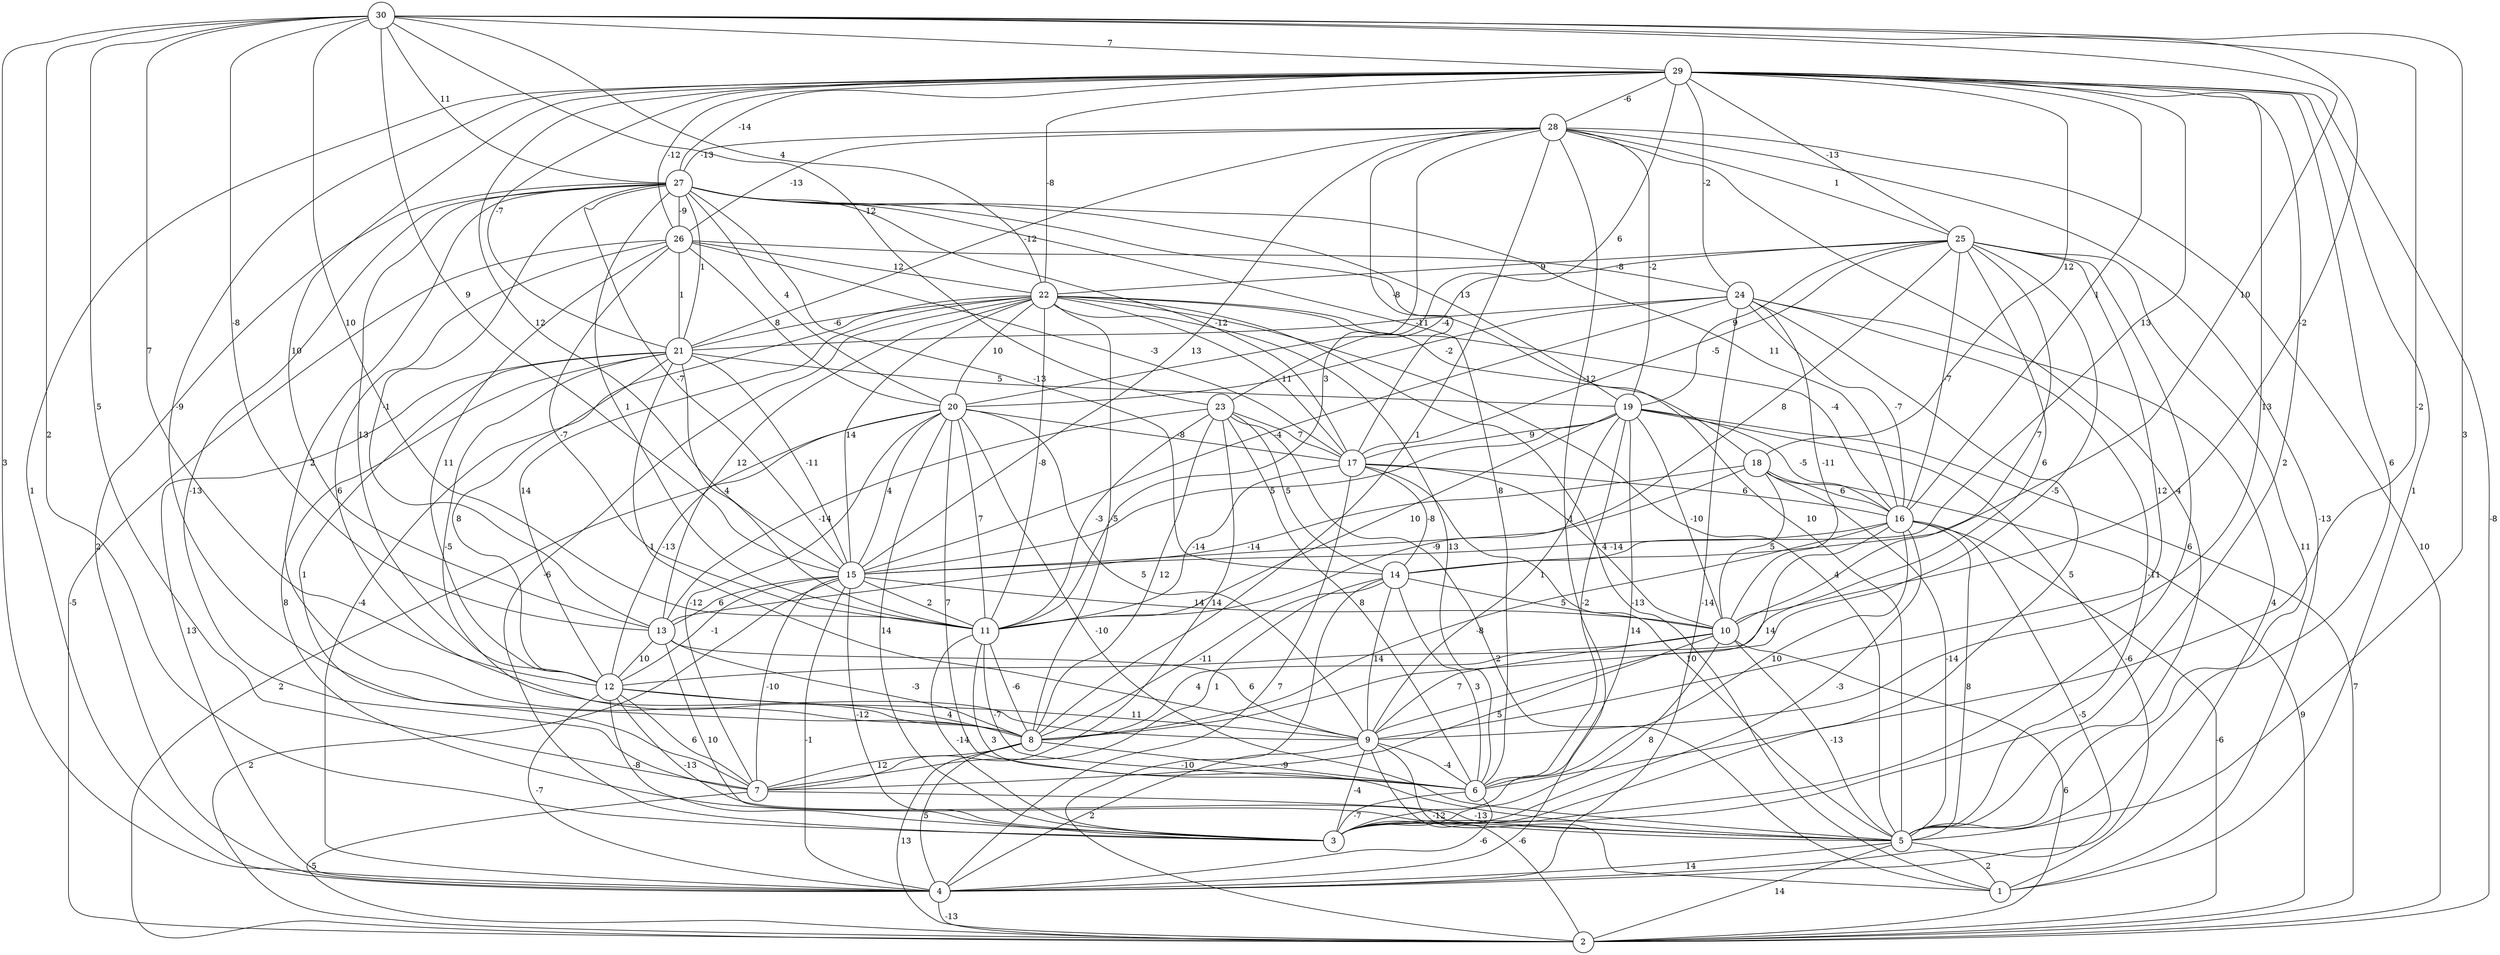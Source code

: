 graph { 
	 fontname="Helvetica,Arial,sans-serif" 
	 node [shape = circle]; 
	 30 -- 3 [label = "2"];
	 30 -- 4 [label = "3"];
	 30 -- 5 [label = "3"];
	 30 -- 6 [label = "-2"];
	 30 -- 7 [label = "5"];
	 30 -- 10 [label = "-2"];
	 30 -- 11 [label = "10"];
	 30 -- 12 [label = "7"];
	 30 -- 13 [label = "-8"];
	 30 -- 14 [label = "10"];
	 30 -- 15 [label = "9"];
	 30 -- 22 [label = "4"];
	 30 -- 23 [label = "-12"];
	 30 -- 27 [label = "11"];
	 30 -- 29 [label = "7"];
	 29 -- 1 [label = "1"];
	 29 -- 2 [label = "-8"];
	 29 -- 3 [label = "2"];
	 29 -- 4 [label = "1"];
	 29 -- 5 [label = "6"];
	 29 -- 8 [label = "-9"];
	 29 -- 9 [label = "13"];
	 29 -- 13 [label = "10"];
	 29 -- 14 [label = "13"];
	 29 -- 15 [label = "12"];
	 29 -- 16 [label = "1"];
	 29 -- 18 [label = "12"];
	 29 -- 21 [label = "-7"];
	 29 -- 22 [label = "-8"];
	 29 -- 23 [label = "6"];
	 29 -- 24 [label = "-2"];
	 29 -- 25 [label = "-13"];
	 29 -- 26 [label = "-12"];
	 29 -- 27 [label = "-14"];
	 29 -- 28 [label = "-6"];
	 28 -- 1 [label = "-13"];
	 28 -- 2 [label = "10"];
	 28 -- 4 [label = "-1"];
	 28 -- 5 [label = "4"];
	 28 -- 8 [label = "1"];
	 28 -- 11 [label = "3"];
	 28 -- 15 [label = "13"];
	 28 -- 17 [label = "-8"];
	 28 -- 19 [label = "-2"];
	 28 -- 21 [label = "-12"];
	 28 -- 25 [label = "1"];
	 28 -- 26 [label = "-13"];
	 28 -- 27 [label = "-13"];
	 27 -- 4 [label = "2"];
	 27 -- 5 [label = "10"];
	 27 -- 6 [label = "8"];
	 27 -- 7 [label = "-13"];
	 27 -- 8 [label = "2"];
	 27 -- 11 [label = "1"];
	 27 -- 12 [label = "13"];
	 27 -- 13 [label = "-1"];
	 27 -- 14 [label = "-13"];
	 27 -- 15 [label = "-7"];
	 27 -- 16 [label = "11"];
	 27 -- 17 [label = "-12"];
	 27 -- 19 [label = "13"];
	 27 -- 20 [label = "4"];
	 27 -- 21 [label = "1"];
	 27 -- 26 [label = "-9"];
	 26 -- 2 [label = "-5"];
	 26 -- 9 [label = "6"];
	 26 -- 11 [label = "-7"];
	 26 -- 12 [label = "11"];
	 26 -- 17 [label = "-3"];
	 26 -- 20 [label = "8"];
	 26 -- 21 [label = "1"];
	 26 -- 22 [label = "12"];
	 26 -- 24 [label = "-8"];
	 25 -- 3 [label = "6"];
	 25 -- 5 [label = "11"];
	 25 -- 8 [label = "-5"];
	 25 -- 9 [label = "12"];
	 25 -- 10 [label = "7"];
	 25 -- 12 [label = "6"];
	 25 -- 15 [label = "8"];
	 25 -- 16 [label = "-7"];
	 25 -- 17 [label = "-5"];
	 25 -- 19 [label = "9"];
	 25 -- 20 [label = "-4"];
	 25 -- 22 [label = "9"];
	 24 -- 1 [label = "4"];
	 24 -- 3 [label = "5"];
	 24 -- 4 [label = "-14"];
	 24 -- 5 [label = "-11"];
	 24 -- 10 [label = "-11"];
	 24 -- 15 [label = "-4"];
	 24 -- 16 [label = "-7"];
	 24 -- 20 [label = "-2"];
	 24 -- 21 [label = "-11"];
	 23 -- 1 [label = "2"];
	 23 -- 6 [label = "8"];
	 23 -- 7 [label = "14"];
	 23 -- 8 [label = "12"];
	 23 -- 11 [label = "-3"];
	 23 -- 13 [label = "-14"];
	 23 -- 14 [label = "5"];
	 23 -- 17 [label = "7"];
	 22 -- 1 [label = "-13"];
	 22 -- 3 [label = "-6"];
	 22 -- 4 [label = "-4"];
	 22 -- 5 [label = "4"];
	 22 -- 6 [label = "13"];
	 22 -- 8 [label = "-5"];
	 22 -- 11 [label = "-8"];
	 22 -- 12 [label = "14"];
	 22 -- 13 [label = "12"];
	 22 -- 15 [label = "14"];
	 22 -- 16 [label = "-4"];
	 22 -- 17 [label = "11"];
	 22 -- 18 [label = "-12"];
	 22 -- 20 [label = "10"];
	 22 -- 21 [label = "-6"];
	 21 -- 4 [label = "13"];
	 21 -- 5 [label = "8"];
	 21 -- 7 [label = "1"];
	 21 -- 8 [label = "-5"];
	 21 -- 9 [label = "1"];
	 21 -- 11 [label = "4"];
	 21 -- 12 [label = "8"];
	 21 -- 15 [label = "-11"];
	 21 -- 19 [label = "5"];
	 20 -- 2 [label = "2"];
	 20 -- 3 [label = "14"];
	 20 -- 5 [label = "-10"];
	 20 -- 6 [label = "7"];
	 20 -- 7 [label = "-12"];
	 20 -- 9 [label = "5"];
	 20 -- 11 [label = "7"];
	 20 -- 12 [label = "-13"];
	 20 -- 15 [label = "4"];
	 20 -- 17 [label = "-8"];
	 19 -- 2 [label = "7"];
	 19 -- 3 [label = "14"];
	 19 -- 4 [label = "-6"];
	 19 -- 6 [label = "-2"];
	 19 -- 9 [label = "1"];
	 19 -- 10 [label = "-10"];
	 19 -- 11 [label = "10"];
	 19 -- 15 [label = "5"];
	 19 -- 16 [label = "-5"];
	 19 -- 17 [label = "9"];
	 18 -- 2 [label = "9"];
	 18 -- 5 [label = "-14"];
	 18 -- 10 [label = "5"];
	 18 -- 11 [label = "-9"];
	 18 -- 13 [label = "-14"];
	 18 -- 16 [label = "6"];
	 17 -- 4 [label = "7"];
	 17 -- 5 [label = "10"];
	 17 -- 10 [label = "4"];
	 17 -- 11 [label = "-14"];
	 17 -- 14 [label = "-8"];
	 17 -- 16 [label = "6"];
	 16 -- 2 [label = "-6"];
	 16 -- 3 [label = "-3"];
	 16 -- 4 [label = "-5"];
	 16 -- 5 [label = "8"];
	 16 -- 6 [label = "10"];
	 16 -- 8 [label = "-8"];
	 16 -- 9 [label = "14"];
	 16 -- 15 [label = "-14"];
	 15 -- 2 [label = "2"];
	 15 -- 3 [label = "-12"];
	 15 -- 4 [label = "-1"];
	 15 -- 7 [label = "-10"];
	 15 -- 10 [label = "14"];
	 15 -- 11 [label = "2"];
	 15 -- 12 [label = "-1"];
	 15 -- 13 [label = "6"];
	 14 -- 2 [label = "-10"];
	 14 -- 6 [label = "3"];
	 14 -- 7 [label = "1"];
	 14 -- 8 [label = "-11"];
	 14 -- 9 [label = "14"];
	 14 -- 10 [label = "5"];
	 13 -- 3 [label = "10"];
	 13 -- 8 [label = "-3"];
	 13 -- 9 [label = "6"];
	 13 -- 12 [label = "10"];
	 12 -- 3 [label = "-8"];
	 12 -- 4 [label = "-7"];
	 12 -- 5 [label = "-13"];
	 12 -- 7 [label = "6"];
	 12 -- 8 [label = "4"];
	 12 -- 9 [label = "11"];
	 11 -- 3 [label = "-14"];
	 11 -- 5 [label = "3"];
	 11 -- 6 [label = "-7"];
	 11 -- 8 [label = "-6"];
	 10 -- 2 [label = "6"];
	 10 -- 3 [label = "8"];
	 10 -- 5 [label = "-13"];
	 10 -- 7 [label = "5"];
	 10 -- 8 [label = "4"];
	 10 -- 9 [label = "7"];
	 9 -- 1 [label = "-12"];
	 9 -- 2 [label = "-6"];
	 9 -- 3 [label = "-4"];
	 9 -- 4 [label = "2"];
	 9 -- 6 [label = "-4"];
	 8 -- 2 [label = "13"];
	 8 -- 4 [label = "5"];
	 8 -- 6 [label = "-9"];
	 8 -- 7 [label = "12"];
	 7 -- 2 [label = "-5"];
	 7 -- 5 [label = "-13"];
	 6 -- 3 [label = "-7"];
	 6 -- 4 [label = "-6"];
	 5 -- 1 [label = "2"];
	 5 -- 2 [label = "14"];
	 5 -- 4 [label = "14"];
	 4 -- 2 [label = "-13"];
	 1;
	 2;
	 3;
	 4;
	 5;
	 6;
	 7;
	 8;
	 9;
	 10;
	 11;
	 12;
	 13;
	 14;
	 15;
	 16;
	 17;
	 18;
	 19;
	 20;
	 21;
	 22;
	 23;
	 24;
	 25;
	 26;
	 27;
	 28;
	 29;
	 30;
}
